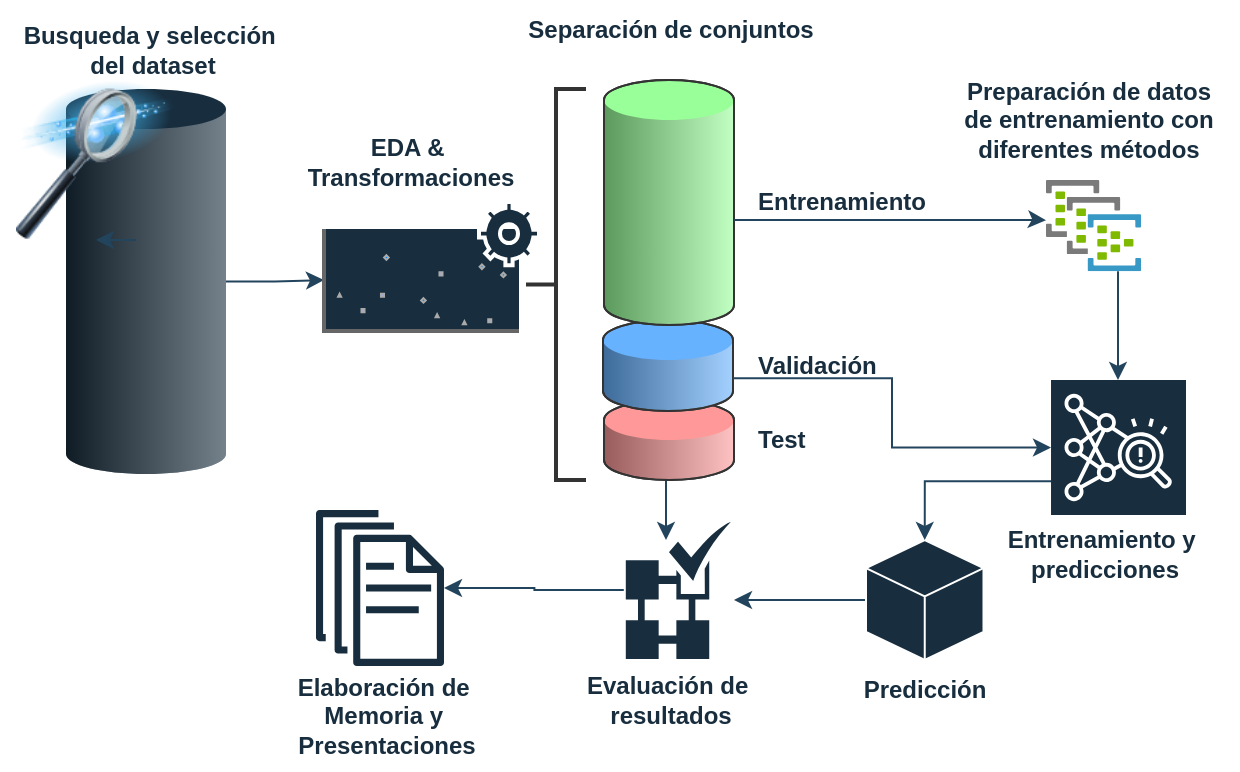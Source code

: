 <mxfile version="24.4.0" type="device">
  <diagram name="Página-1" id="7u3112nCuB3IpCnPCF_G">
    <mxGraphModel dx="1094" dy="443" grid="0" gridSize="10" guides="1" tooltips="1" connect="1" arrows="1" fold="1" page="1" pageScale="1" pageWidth="827" pageHeight="1169" background="#ffffff" math="0" shadow="0">
      <root>
        <mxCell id="0" />
        <mxCell id="1" parent="0" />
        <mxCell id="XYE-LC32oi7o7teXfAC5-53" value="" style="edgeStyle=orthogonalEdgeStyle;rounded=0;orthogonalLoop=1;jettySize=auto;html=1;strokeColor=#23445D;labelBackgroundColor=none;fontColor=default;" edge="1" parent="1" source="XYE-LC32oi7o7teXfAC5-26">
          <mxGeometry relative="1" as="geometry">
            <mxPoint x="380" y="760" as="targetPoint" />
            <Array as="points">
              <mxPoint x="380" y="740" />
              <mxPoint x="380" y="740" />
            </Array>
          </mxGeometry>
        </mxCell>
        <mxCell id="XYE-LC32oi7o7teXfAC5-26" value="&lt;font color=&quot;#182e3e&quot;&gt;Test&lt;/font&gt;" style="verticalLabelPosition=middle;verticalAlign=middle;html=1;shape=mxgraph.infographic.cylinder;fillColor=#FF9999;strokeColor=#333333;shadow=0;align=left;labelPosition=right;spacingLeft=10;fontStyle=1;fontColor=#ffffff;labelBackgroundColor=none;" vertex="1" parent="1">
          <mxGeometry x="349" y="690" width="65" height="40" as="geometry" />
        </mxCell>
        <mxCell id="XYE-LC32oi7o7teXfAC5-42" style="edgeStyle=orthogonalEdgeStyle;rounded=0;orthogonalLoop=1;jettySize=auto;html=1;exitX=0;exitY=0;exitDx=80;exitDy=96.25;exitPerimeter=0;strokeColor=#23445D;labelBackgroundColor=none;fontColor=default;" edge="1" parent="1" source="XYE-LC32oi7o7teXfAC5-31" target="XYE-LC32oi7o7teXfAC5-32">
          <mxGeometry relative="1" as="geometry" />
        </mxCell>
        <mxCell id="XYE-LC32oi7o7teXfAC5-31" value="" style="verticalLabelPosition=middle;verticalAlign=middle;html=1;shape=mxgraph.infographic.cylinder;fillColor=#182E3E;strokeColor=none;shadow=0;align=left;labelPosition=right;spacingLeft=10;fontStyle=1;fontColor=#FFFFFF;labelBackgroundColor=none;" vertex="1" parent="1">
          <mxGeometry x="80" y="534.5" width="80" height="192.5" as="geometry" />
        </mxCell>
        <mxCell id="XYE-LC32oi7o7teXfAC5-8" value="" style="sketch=0;points=[[0,0,0],[0.25,0,0],[0.5,0,0],[0.75,0,0],[1,0,0],[0,1,0],[0.25,1,0],[0.5,1,0],[0.75,1,0],[1,1,0],[0,0.25,0],[0,0.5,0],[0,0.75,0],[1,0.25,0],[1,0.5,0],[1,0.75,0]];outlineConnect=0;fontColor=#FFFFFF;fillColor=#182E3E;strokeColor=#FFFFFF;dashed=0;verticalLabelPosition=bottom;verticalAlign=top;align=center;html=1;fontSize=12;fontStyle=0;aspect=fixed;shape=mxgraph.aws4.resourceIcon;resIcon=mxgraph.aws4.fraud_detector;labelBackgroundColor=none;" vertex="1" parent="1">
          <mxGeometry x="572.51" y="680" width="67.49" height="67.49" as="geometry" />
        </mxCell>
        <mxCell id="XYE-LC32oi7o7teXfAC5-46" value="" style="edgeStyle=orthogonalEdgeStyle;rounded=0;orthogonalLoop=1;jettySize=auto;html=1;strokeColor=#23445D;labelBackgroundColor=none;fontColor=default;" edge="1" parent="1" source="XYE-LC32oi7o7teXfAC5-9" target="XYE-LC32oi7o7teXfAC5-8">
          <mxGeometry relative="1" as="geometry">
            <Array as="points">
              <mxPoint x="606" y="640" />
              <mxPoint x="606" y="640" />
            </Array>
          </mxGeometry>
        </mxCell>
        <mxCell id="XYE-LC32oi7o7teXfAC5-9" value="" style="image;sketch=0;aspect=fixed;html=1;points=[];align=center;fontSize=12;image=img/lib/mscae/Dedicated_Event_Hub.svg;labelBackgroundColor=none;fillColor=#182E3E;strokeColor=#FFFFFF;fontColor=#FFFFFF;" vertex="1" parent="1">
          <mxGeometry x="570" y="580" width="47.51" height="45.61" as="geometry" />
        </mxCell>
        <mxCell id="XYE-LC32oi7o7teXfAC5-11" value="&lt;font face=&quot;Arial&quot;&gt;&lt;b&gt;Busqueda y selección&amp;nbsp;&lt;/b&gt;&lt;/font&gt;&lt;div&gt;&lt;font face=&quot;Arial&quot;&gt;&lt;b&gt;del dataset&lt;/b&gt;&lt;/font&gt;&lt;/div&gt;" style="text;html=1;align=center;verticalAlign=middle;resizable=0;points=[];autosize=1;strokeColor=none;fillColor=none;labelBackgroundColor=none;fontColor=#182E3E;fontFamily=Arial;" vertex="1" parent="1">
          <mxGeometry x="47.75" y="494.5" width="150" height="40" as="geometry" />
        </mxCell>
        <mxCell id="XYE-LC32oi7o7teXfAC5-6" value="" style="image;html=1;image=img/lib/clip_art/computers/Data_Filtering_128x128.png;labelBackgroundColor=none;fillColor=#182E3E;strokeColor=#FFFFFF;fontColor=#FFFFFF;" vertex="1" parent="1">
          <mxGeometry x="55" y="530" width="80" height="80" as="geometry" />
        </mxCell>
        <mxCell id="XYE-LC32oi7o7teXfAC5-13" value="&lt;font face=&quot;Arial&quot;&gt;&lt;b&gt;EDA &amp;amp;&amp;nbsp;&lt;/b&gt;&lt;/font&gt;&lt;div&gt;&lt;font face=&quot;Arial&quot;&gt;&lt;b&gt;Transformaciones&lt;/b&gt;&lt;/font&gt;&lt;/div&gt;" style="text;html=1;align=center;verticalAlign=middle;resizable=0;points=[];autosize=1;strokeColor=none;fillColor=none;labelBackgroundColor=none;fontColor=#182E3E;fontFamily=Arial;" vertex="1" parent="1">
          <mxGeometry x="186.5" y="551" width="130" height="40" as="geometry" />
        </mxCell>
        <mxCell id="XYE-LC32oi7o7teXfAC5-17" value="&lt;font face=&quot;Arial&quot;&gt;&lt;b&gt;Separación de conjuntos&lt;/b&gt;&lt;/font&gt;" style="text;html=1;align=center;verticalAlign=middle;resizable=0;points=[];autosize=1;strokeColor=none;fillColor=none;labelBackgroundColor=none;fontColor=#182E3E;fontFamily=Arial;" vertex="1" parent="1">
          <mxGeometry x="296.5" y="490" width="170" height="30" as="geometry" />
        </mxCell>
        <mxCell id="XYE-LC32oi7o7teXfAC5-27" value="&lt;font color=&quot;#182e3e&quot;&gt;Validación&lt;/font&gt;" style="verticalLabelPosition=middle;verticalAlign=middle;html=1;shape=mxgraph.infographic.cylinder;fillColor=#66B2FF;strokeColor=#333333;shadow=0;align=left;labelPosition=right;spacingLeft=10;fontStyle=1;fontColor=#FFFFFF;labelBackgroundColor=none;" vertex="1" parent="1">
          <mxGeometry x="348.5" y="650" width="65" height="45.5" as="geometry" />
        </mxCell>
        <mxCell id="XYE-LC32oi7o7teXfAC5-33" value="&lt;font face=&quot;Arial&quot;&gt;&lt;b&gt;Preparación de datos&lt;/b&gt;&lt;/font&gt;&lt;div&gt;&lt;font face=&quot;Arial&quot;&gt;&lt;b&gt;de entrenamiento con&lt;/b&gt;&lt;/font&gt;&lt;/div&gt;&lt;div&gt;&lt;font face=&quot;Arial&quot;&gt;&lt;b&gt;diferentes métodos&lt;/b&gt;&lt;/font&gt;&lt;/div&gt;" style="text;html=1;align=center;verticalAlign=middle;resizable=0;points=[];autosize=1;strokeColor=none;fillColor=none;labelBackgroundColor=none;fontColor=#182E3E;fontFamily=Arial;" vertex="1" parent="1">
          <mxGeometry x="515.75" y="520" width="150" height="60" as="geometry" />
        </mxCell>
        <mxCell id="XYE-LC32oi7o7teXfAC5-34" value="&lt;font face=&quot;Arial&quot;&gt;&lt;b&gt;Entrenamiento y&amp;nbsp;&lt;/b&gt;&lt;/font&gt;&lt;div&gt;&lt;font face=&quot;Arial&quot;&gt;&lt;b&gt;predicciones&lt;/b&gt;&lt;/font&gt;&lt;/div&gt;" style="text;html=1;align=center;verticalAlign=middle;resizable=0;points=[];autosize=1;strokeColor=none;fillColor=none;labelBackgroundColor=none;fontColor=#182E3E;fontFamily=Arial;" vertex="1" parent="1">
          <mxGeometry x="538.75" y="747.49" width="120" height="40" as="geometry" />
        </mxCell>
        <mxCell id="XYE-LC32oi7o7teXfAC5-35" style="edgeStyle=orthogonalEdgeStyle;rounded=0;orthogonalLoop=1;jettySize=auto;html=1;exitX=0.75;exitY=1;exitDx=0;exitDy=0;entryX=0.5;entryY=1;entryDx=0;entryDy=0;labelBackgroundColor=none;strokeColor=#23445D;fontColor=default;" edge="1" parent="1" source="XYE-LC32oi7o7teXfAC5-6" target="XYE-LC32oi7o7teXfAC5-6">
          <mxGeometry relative="1" as="geometry" />
        </mxCell>
        <mxCell id="XYE-LC32oi7o7teXfAC5-25" value="&lt;font color=&quot;#182e3e&quot; face=&quot;Arial&quot;&gt;Entrenamiento&lt;/font&gt;" style="verticalLabelPosition=middle;verticalAlign=middle;html=1;shape=mxgraph.infographic.cylinder;fillColor=#99FF99;strokeColor=#333333;shadow=0;align=left;labelPosition=right;spacingLeft=10;fontStyle=1;fontColor=#FFFFFF;labelBackgroundColor=none;" vertex="1" parent="1">
          <mxGeometry x="349" y="530.01" width="65" height="122.5" as="geometry" />
        </mxCell>
        <mxCell id="XYE-LC32oi7o7teXfAC5-39" value="" style="strokeWidth=2;html=1;shape=mxgraph.flowchart.annotation_2;align=left;labelPosition=right;pointerEvents=1;strokeColor=#333333;labelBackgroundColor=none;fillColor=#182E3E;fontColor=#FFFFFF;" vertex="1" parent="1">
          <mxGeometry x="310" y="534.5" width="30" height="195.5" as="geometry" />
        </mxCell>
        <mxCell id="XYE-LC32oi7o7teXfAC5-40" value="" style="group;labelBackgroundColor=none;fontColor=#FFFFFF;" vertex="1" connectable="0" parent="1">
          <mxGeometry x="209" y="591" width="107.5" height="64.5" as="geometry" />
        </mxCell>
        <mxCell id="XYE-LC32oi7o7teXfAC5-32" value="" style="verticalLabelPosition=bottom;shadow=0;dashed=0;align=center;html=1;verticalAlign=top;strokeWidth=1;shape=mxgraph.mockup.graphics.plotChart;strokeColor=none;strokeColor2=#aaaaaa;strokeColor3=#666666;fillColor2=#99aaff,#0022ff,#008cff;fillColor=#182E3E;labelBackgroundColor=none;fontColor=#FFFFFF;" vertex="1" parent="XYE-LC32oi7o7teXfAC5-40">
          <mxGeometry y="13.5" width="97.5" height="51" as="geometry" />
        </mxCell>
        <mxCell id="XYE-LC32oi7o7teXfAC5-15" value="" style="html=1;verticalLabelPosition=bottom;align=center;labelBackgroundColor=none;verticalAlign=top;strokeWidth=2;strokeColor=#FFFFFF;shadow=0;dashed=0;shape=mxgraph.ios7.icons.settings;fillColor=#182E3E;fontColor=#FFFFFF;" vertex="1" parent="XYE-LC32oi7o7teXfAC5-40">
          <mxGeometry x="77.5" width="30" height="31.63" as="geometry" />
        </mxCell>
        <mxCell id="XYE-LC32oi7o7teXfAC5-43" style="edgeStyle=orthogonalEdgeStyle;rounded=0;orthogonalLoop=1;jettySize=auto;html=1;exitX=0;exitY=0;exitDx=65;exitDy=86.875;exitPerimeter=0;strokeColor=#23445D;labelBackgroundColor=none;fontColor=default;" edge="1" parent="1">
          <mxGeometry relative="1" as="geometry">
            <mxPoint x="414" y="600.005" as="sourcePoint" />
            <mxPoint x="570" y="600.12" as="targetPoint" />
            <Array as="points">
              <mxPoint x="568" y="600.12" />
            </Array>
          </mxGeometry>
        </mxCell>
        <mxCell id="XYE-LC32oi7o7teXfAC5-47" style="edgeStyle=orthogonalEdgeStyle;rounded=0;orthogonalLoop=1;jettySize=auto;html=1;exitX=0;exitY=0;exitDx=65;exitDy=29.125;exitPerimeter=0;entryX=0;entryY=0.5;entryDx=0;entryDy=0;entryPerimeter=0;strokeColor=#23445D;labelBackgroundColor=none;fontColor=default;" edge="1" parent="1" source="XYE-LC32oi7o7teXfAC5-27" target="XYE-LC32oi7o7teXfAC5-8">
          <mxGeometry relative="1" as="geometry" />
        </mxCell>
        <mxCell id="XYE-LC32oi7o7teXfAC5-52" value="" style="edgeStyle=orthogonalEdgeStyle;rounded=0;orthogonalLoop=1;jettySize=auto;html=1;strokeColor=#23445D;labelBackgroundColor=none;fontColor=default;" edge="1" parent="1" source="XYE-LC32oi7o7teXfAC5-48" target="XYE-LC32oi7o7teXfAC5-50">
          <mxGeometry relative="1" as="geometry">
            <Array as="points">
              <mxPoint x="430" y="790" />
              <mxPoint x="430" y="790" />
            </Array>
          </mxGeometry>
        </mxCell>
        <mxCell id="XYE-LC32oi7o7teXfAC5-48" value="" style="html=1;whiteSpace=wrap;shape=isoCube2;backgroundOutline=1;isoAngle=15;labelBackgroundColor=none;fillColor=#182E3E;strokeColor=#FFFFFF;fontColor=#FFFFFF;" vertex="1" parent="1">
          <mxGeometry x="480" y="760" width="58.75" height="60" as="geometry" />
        </mxCell>
        <mxCell id="XYE-LC32oi7o7teXfAC5-49" value="&lt;font face=&quot;Arial&quot;&gt;&lt;b&gt;Predicción&lt;/b&gt;&lt;/font&gt;" style="text;html=1;align=center;verticalAlign=middle;resizable=0;points=[];autosize=1;strokeColor=none;fillColor=none;labelBackgroundColor=none;fontColor=#182E3E;fontFamily=Arial;" vertex="1" parent="1">
          <mxGeometry x="469.38" y="820" width="80" height="30" as="geometry" />
        </mxCell>
        <mxCell id="XYE-LC32oi7o7teXfAC5-58" value="" style="edgeStyle=orthogonalEdgeStyle;rounded=0;orthogonalLoop=1;jettySize=auto;html=1;strokeColor=#23445D;" edge="1" parent="1" source="XYE-LC32oi7o7teXfAC5-50" target="XYE-LC32oi7o7teXfAC5-57">
          <mxGeometry relative="1" as="geometry" />
        </mxCell>
        <mxCell id="XYE-LC32oi7o7teXfAC5-50" value="" style="sketch=0;html=1;aspect=fixed;shadow=0;verticalAlign=top;labelPosition=center;verticalLabelPosition=bottom;shape=mxgraph.gcp2.anomaly_detection;strokeColor=#FFFFFF;labelBackgroundColor=none;fillColor=#182E3E;fontColor=#FFFFFF;" vertex="1" parent="1">
          <mxGeometry x="359.4" y="750" width="54.6" height="70" as="geometry" />
        </mxCell>
        <mxCell id="XYE-LC32oi7o7teXfAC5-51" style="edgeStyle=orthogonalEdgeStyle;rounded=0;orthogonalLoop=1;jettySize=auto;html=1;exitX=0;exitY=0.75;exitDx=0;exitDy=0;exitPerimeter=0;entryX=0.5;entryY=0;entryDx=0;entryDy=0;entryPerimeter=0;strokeColor=#23445D;labelBackgroundColor=none;fontColor=default;" edge="1" parent="1" source="XYE-LC32oi7o7teXfAC5-8" target="XYE-LC32oi7o7teXfAC5-48">
          <mxGeometry relative="1" as="geometry" />
        </mxCell>
        <mxCell id="XYE-LC32oi7o7teXfAC5-54" value="&lt;font face=&quot;Arial&quot;&gt;&lt;b&gt;Evaluación de&amp;nbsp;&lt;/b&gt;&lt;/font&gt;&lt;div&gt;&lt;font face=&quot;Arial&quot;&gt;&lt;b&gt;resultados&lt;/b&gt;&lt;/font&gt;&lt;/div&gt;" style="text;html=1;align=center;verticalAlign=middle;resizable=0;points=[];autosize=1;strokeColor=none;fillColor=none;labelBackgroundColor=none;fontColor=#182E3E;fontFamily=Arial;" vertex="1" parent="1">
          <mxGeometry x="326.5" y="820" width="110" height="40" as="geometry" />
        </mxCell>
        <mxCell id="XYE-LC32oi7o7teXfAC5-56" value="&lt;b&gt;Elaboración de&amp;nbsp;&lt;/b&gt;&lt;div&gt;&lt;b&gt;Memoria y&amp;nbsp;&lt;/b&gt;&lt;/div&gt;&lt;div&gt;&lt;b&gt;Presentaciones&lt;/b&gt;&lt;/div&gt;" style="text;html=1;align=center;verticalAlign=middle;resizable=0;points=[];autosize=1;strokeColor=none;fillColor=none;labelBackgroundColor=none;fontColor=#182E3E;fontFamily=Arial;" vertex="1" parent="1">
          <mxGeometry x="186.5" y="820" width="107" height="55" as="geometry" />
        </mxCell>
        <mxCell id="XYE-LC32oi7o7teXfAC5-57" value="" style="sketch=0;outlineConnect=0;dashed=0;verticalLabelPosition=bottom;verticalAlign=top;align=center;html=1;fontSize=12;fontStyle=0;aspect=fixed;pointerEvents=1;shape=mxgraph.aws4.documents;fillColor=#182E3E;" vertex="1" parent="1">
          <mxGeometry x="205" y="745" width="64" height="78" as="geometry" />
        </mxCell>
      </root>
    </mxGraphModel>
  </diagram>
</mxfile>
